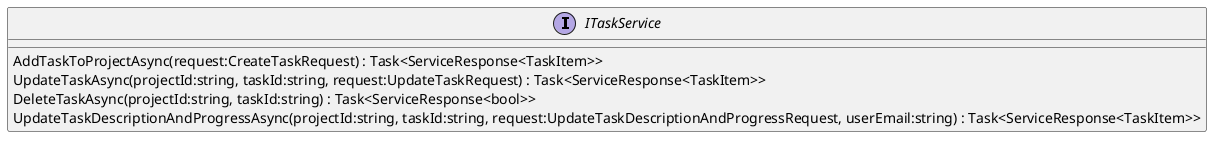@startuml
interface ITaskService {
    AddTaskToProjectAsync(request:CreateTaskRequest) : Task<ServiceResponse<TaskItem>>
    UpdateTaskAsync(projectId:string, taskId:string, request:UpdateTaskRequest) : Task<ServiceResponse<TaskItem>>
    DeleteTaskAsync(projectId:string, taskId:string) : Task<ServiceResponse<bool>>
    UpdateTaskDescriptionAndProgressAsync(projectId:string, taskId:string, request:UpdateTaskDescriptionAndProgressRequest, userEmail:string) : Task<ServiceResponse<TaskItem>>
}
@enduml
